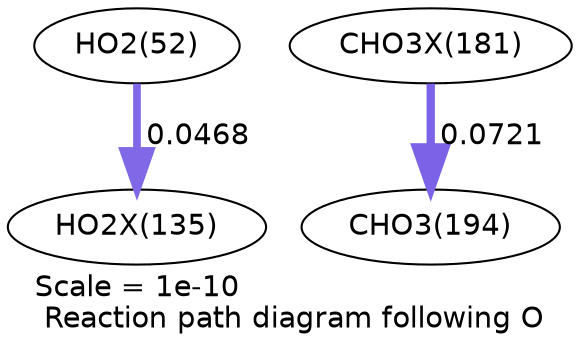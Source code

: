 digraph reaction_paths {
center=1;
s21 -> s51[fontname="Helvetica", penwidth=3.69, arrowsize=1.84, color="0.7, 0.547, 0.9"
, label=" 0.0468"];
s57 -> s29[fontname="Helvetica", penwidth=4.01, arrowsize=2.01, color="0.7, 0.572, 0.9"
, label=" 0.0721"];
s21 [ fontname="Helvetica", label="HO2(52)"];
s29 [ fontname="Helvetica", label="CHO3(194)"];
s51 [ fontname="Helvetica", label="HO2X(135)"];
s57 [ fontname="Helvetica", label="CHO3X(181)"];
 label = "Scale = 1e-10\l Reaction path diagram following O";
 fontname = "Helvetica";
}

